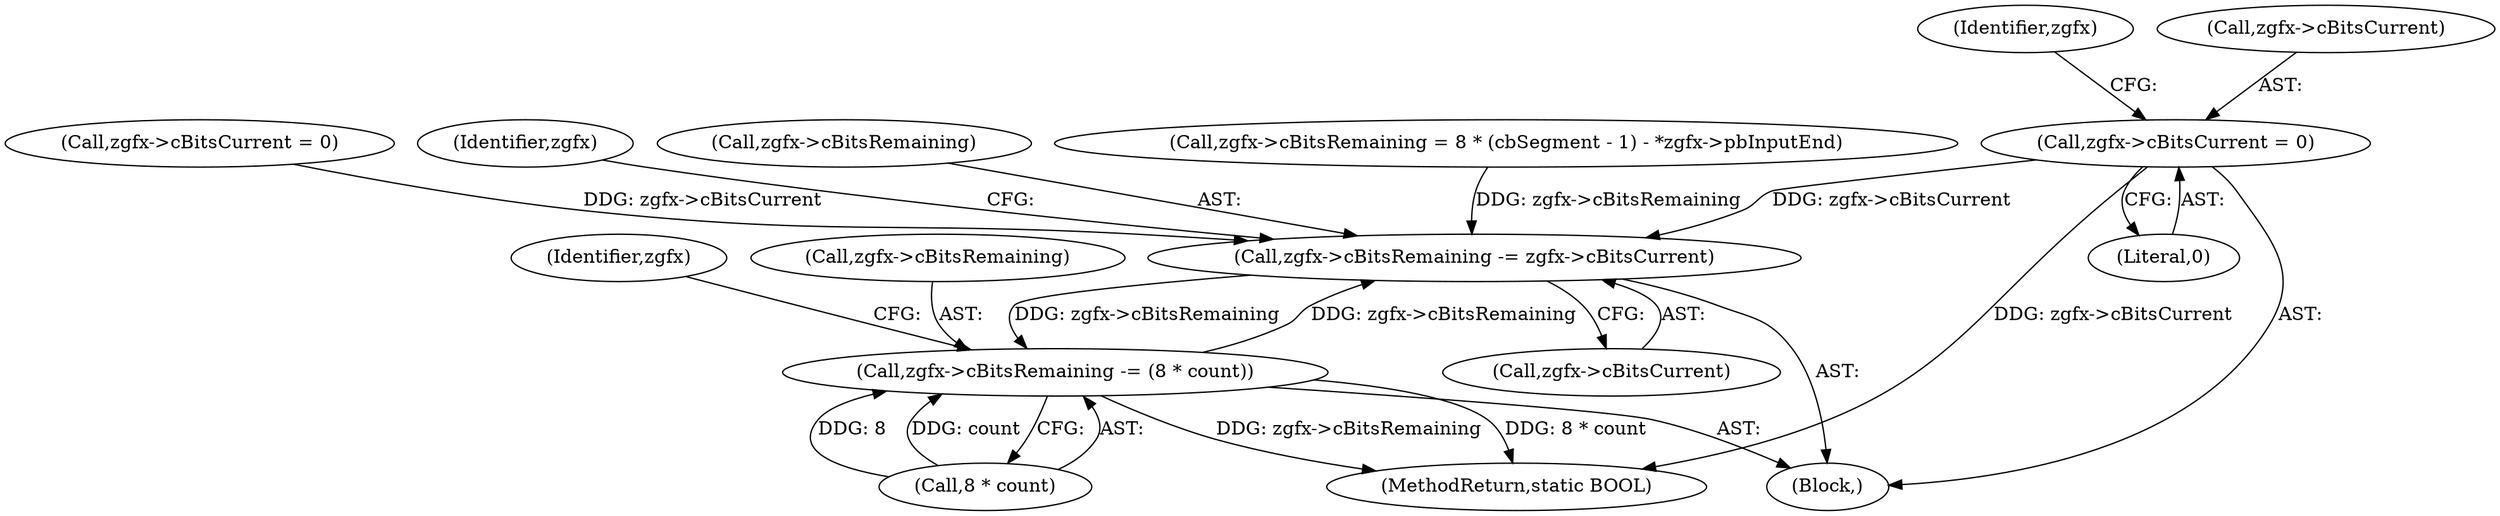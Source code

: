 digraph "0_FreeRDP_602f4a2e14b41703b5f431de3154cd46a5750a2d_0@pointer" {
"1000452" [label="(Call,zgfx->cBitsCurrent = 0)"];
"1000445" [label="(Call,zgfx->cBitsRemaining -= zgfx->cBitsCurrent)"];
"1000486" [label="(Call,zgfx->cBitsRemaining -= (8 * count))"];
"1000456" [label="(Literal,0)"];
"1000436" [label="(Block,)"];
"1000445" [label="(Call,zgfx->cBitsRemaining -= zgfx->cBitsCurrent)"];
"1000452" [label="(Call,zgfx->cBitsCurrent = 0)"];
"1000206" [label="(Call,zgfx->cBitsCurrent = 0)"];
"1000486" [label="(Call,zgfx->cBitsRemaining -= (8 * count))"];
"1000495" [label="(Identifier,zgfx)"];
"1000454" [label="(Identifier,zgfx)"];
"1000490" [label="(Call,8 * count)"];
"1000459" [label="(Identifier,zgfx)"];
"1000449" [label="(Call,zgfx->cBitsCurrent)"];
"1000446" [label="(Call,zgfx->cBitsRemaining)"];
"1000487" [label="(Call,zgfx->cBitsRemaining)"];
"1000501" [label="(MethodReturn,static BOOL)"];
"1000192" [label="(Call,zgfx->cBitsRemaining = 8 * (cbSegment - 1) - *zgfx->pbInputEnd)"];
"1000453" [label="(Call,zgfx->cBitsCurrent)"];
"1000452" -> "1000436"  [label="AST: "];
"1000452" -> "1000456"  [label="CFG: "];
"1000453" -> "1000452"  [label="AST: "];
"1000456" -> "1000452"  [label="AST: "];
"1000459" -> "1000452"  [label="CFG: "];
"1000452" -> "1000501"  [label="DDG: zgfx->cBitsCurrent"];
"1000452" -> "1000445"  [label="DDG: zgfx->cBitsCurrent"];
"1000445" -> "1000436"  [label="AST: "];
"1000445" -> "1000449"  [label="CFG: "];
"1000446" -> "1000445"  [label="AST: "];
"1000449" -> "1000445"  [label="AST: "];
"1000454" -> "1000445"  [label="CFG: "];
"1000206" -> "1000445"  [label="DDG: zgfx->cBitsCurrent"];
"1000192" -> "1000445"  [label="DDG: zgfx->cBitsRemaining"];
"1000486" -> "1000445"  [label="DDG: zgfx->cBitsRemaining"];
"1000445" -> "1000486"  [label="DDG: zgfx->cBitsRemaining"];
"1000486" -> "1000436"  [label="AST: "];
"1000486" -> "1000490"  [label="CFG: "];
"1000487" -> "1000486"  [label="AST: "];
"1000490" -> "1000486"  [label="AST: "];
"1000495" -> "1000486"  [label="CFG: "];
"1000486" -> "1000501"  [label="DDG: 8 * count"];
"1000486" -> "1000501"  [label="DDG: zgfx->cBitsRemaining"];
"1000490" -> "1000486"  [label="DDG: 8"];
"1000490" -> "1000486"  [label="DDG: count"];
}
